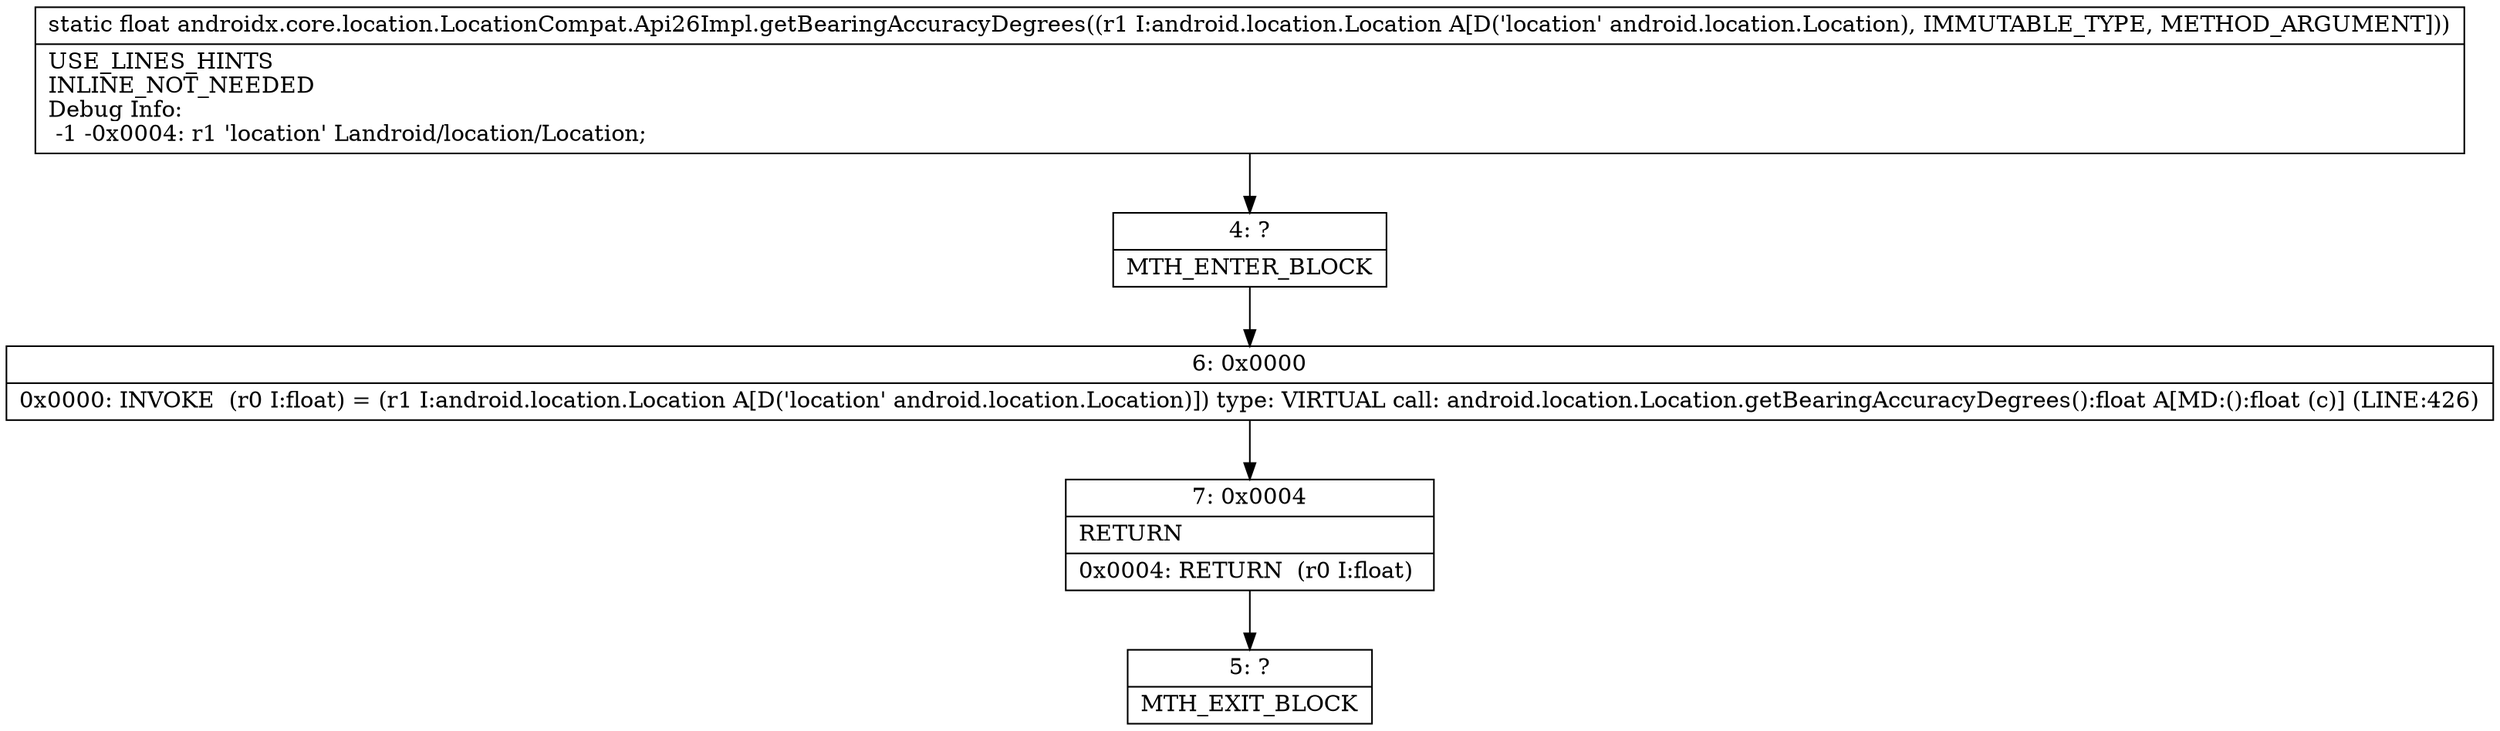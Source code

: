 digraph "CFG forandroidx.core.location.LocationCompat.Api26Impl.getBearingAccuracyDegrees(Landroid\/location\/Location;)F" {
Node_4 [shape=record,label="{4\:\ ?|MTH_ENTER_BLOCK\l}"];
Node_6 [shape=record,label="{6\:\ 0x0000|0x0000: INVOKE  (r0 I:float) = (r1 I:android.location.Location A[D('location' android.location.Location)]) type: VIRTUAL call: android.location.Location.getBearingAccuracyDegrees():float A[MD:():float (c)] (LINE:426)\l}"];
Node_7 [shape=record,label="{7\:\ 0x0004|RETURN\l|0x0004: RETURN  (r0 I:float) \l}"];
Node_5 [shape=record,label="{5\:\ ?|MTH_EXIT_BLOCK\l}"];
MethodNode[shape=record,label="{static float androidx.core.location.LocationCompat.Api26Impl.getBearingAccuracyDegrees((r1 I:android.location.Location A[D('location' android.location.Location), IMMUTABLE_TYPE, METHOD_ARGUMENT]))  | USE_LINES_HINTS\lINLINE_NOT_NEEDED\lDebug Info:\l  \-1 \-0x0004: r1 'location' Landroid\/location\/Location;\l}"];
MethodNode -> Node_4;Node_4 -> Node_6;
Node_6 -> Node_7;
Node_7 -> Node_5;
}

